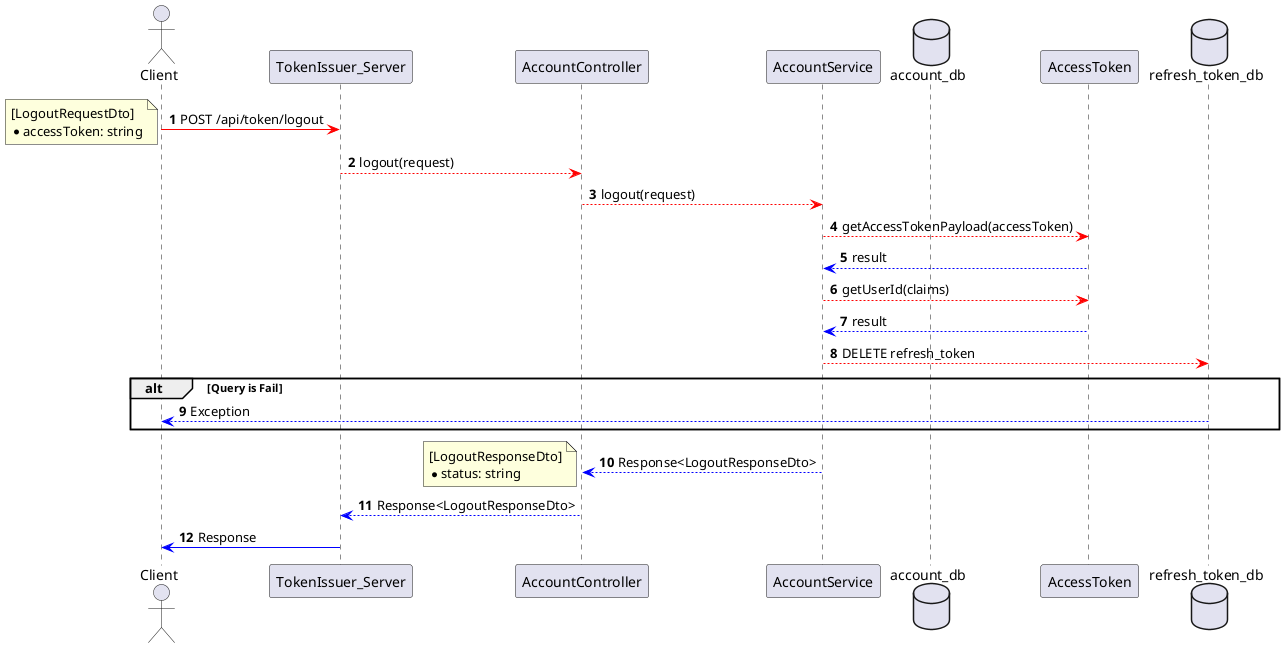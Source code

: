 @startuml
'https://plantuml.com/sequence-diagram

autonumber

actor Client as client
participant TokenIssuer_Server as server
participant AccountController as co
participant AccountService as sv
database account_db as acc_db
participant AccessToken as at
database refresh_token_db as ref_db

client -[#red]> server : POST /api/token/logout
note left
[LogoutRequestDto]
* accessToken: string
end note

autonumber 2
server --[#red]> co: logout(request)
co --[#red]> sv: logout(request)

sv --[#red]> at: getAccessTokenPayload(accessToken)
at --[#blue]> sv: result

sv --[#red]>at: getUserId(claims)
at --[#blue]> sv: result

sv --[#red]>ref_db : DELETE refresh_token
alt Query is Fail
    ref_db --[#blue]> client: Exception
end

autonumber 10
co <[#blue]-- sv: Response<LogoutResponseDto>
note left
[LogoutResponseDto]
* status: string
end note
server <[#blue]-- co: Response<LogoutResponseDto>

client <[#blue]- server: Response

@enduml